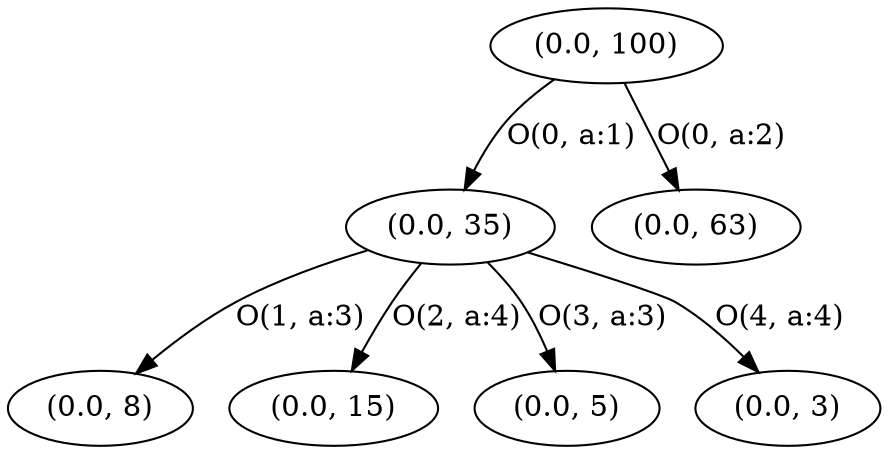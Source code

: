 digraph {
    0 [ label = "(0.0, 100)" ]
    1 [ label = "(0.0, 35)" ]
    2 [ label = "(0.0, 8)" ]
    3 [ label = "(0.0, 15)" ]
    4 [ label = "(0.0, 5)" ]
    5 [ label = "(0.0, 3)" ]
    6 [ label = "(0.0, 63)" ]
    1 -> 2 [ label = "O(1, a:3)" ]
    1 -> 3 [ label = "O(2, a:4)" ]
    1 -> 4 [ label = "O(3, a:3)" ]
    1 -> 5 [ label = "O(4, a:4)" ]
    0 -> 1 [ label = "O(0, a:1)" ]
    0 -> 6 [ label = "O(0, a:2)" ]
}
